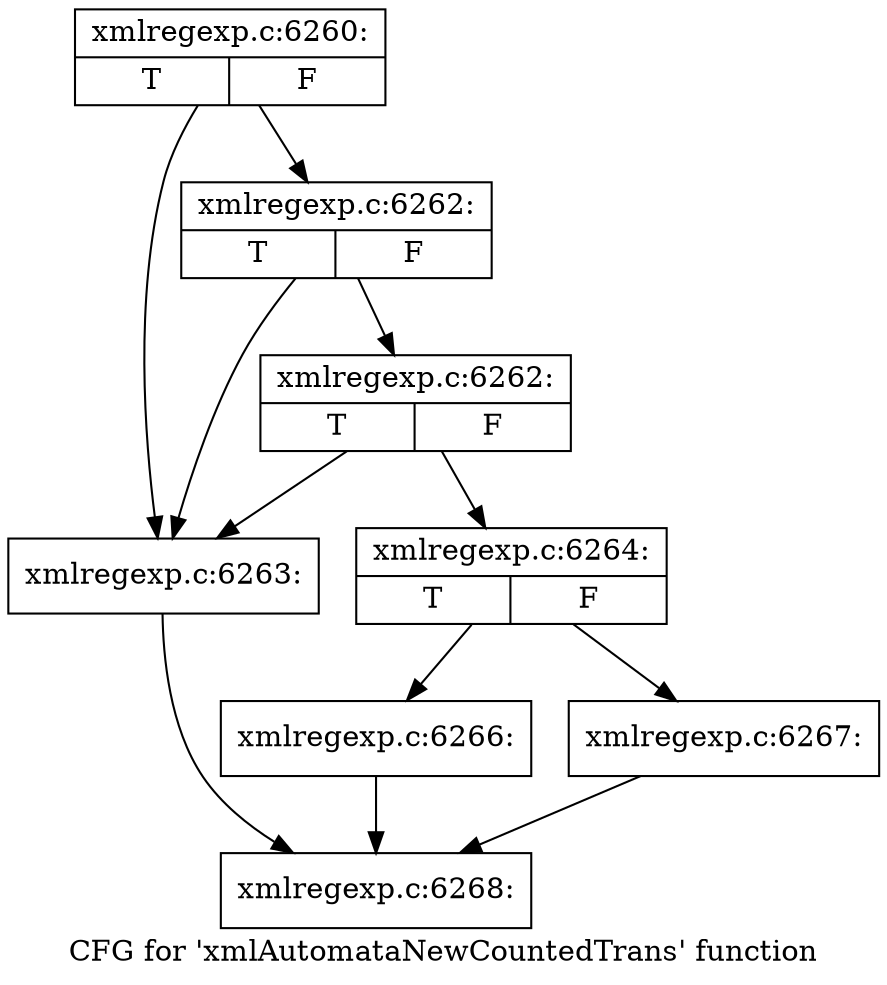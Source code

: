 digraph "CFG for 'xmlAutomataNewCountedTrans' function" {
	label="CFG for 'xmlAutomataNewCountedTrans' function";

	Node0x563d9d629560 [shape=record,label="{xmlregexp.c:6260:|{<s0>T|<s1>F}}"];
	Node0x563d9d629560 -> Node0x563d9d62a8a0;
	Node0x563d9d629560 -> Node0x563d9d62a9c0;
	Node0x563d9d62a9c0 [shape=record,label="{xmlregexp.c:6262:|{<s0>T|<s1>F}}"];
	Node0x563d9d62a9c0 -> Node0x563d9d62a8a0;
	Node0x563d9d62a9c0 -> Node0x563d9d62a940;
	Node0x563d9d62a940 [shape=record,label="{xmlregexp.c:6262:|{<s0>T|<s1>F}}"];
	Node0x563d9d62a940 -> Node0x563d9d62a8a0;
	Node0x563d9d62a940 -> Node0x563d9d62a8f0;
	Node0x563d9d62a8a0 [shape=record,label="{xmlregexp.c:6263:}"];
	Node0x563d9d62a8a0 -> Node0x563d9d627270;
	Node0x563d9d62a8f0 [shape=record,label="{xmlregexp.c:6264:|{<s0>T|<s1>F}}"];
	Node0x563d9d62a8f0 -> Node0x563d9d62bcc0;
	Node0x563d9d62a8f0 -> Node0x563d9d62bd10;
	Node0x563d9d62bcc0 [shape=record,label="{xmlregexp.c:6266:}"];
	Node0x563d9d62bcc0 -> Node0x563d9d627270;
	Node0x563d9d62bd10 [shape=record,label="{xmlregexp.c:6267:}"];
	Node0x563d9d62bd10 -> Node0x563d9d627270;
	Node0x563d9d627270 [shape=record,label="{xmlregexp.c:6268:}"];
}
